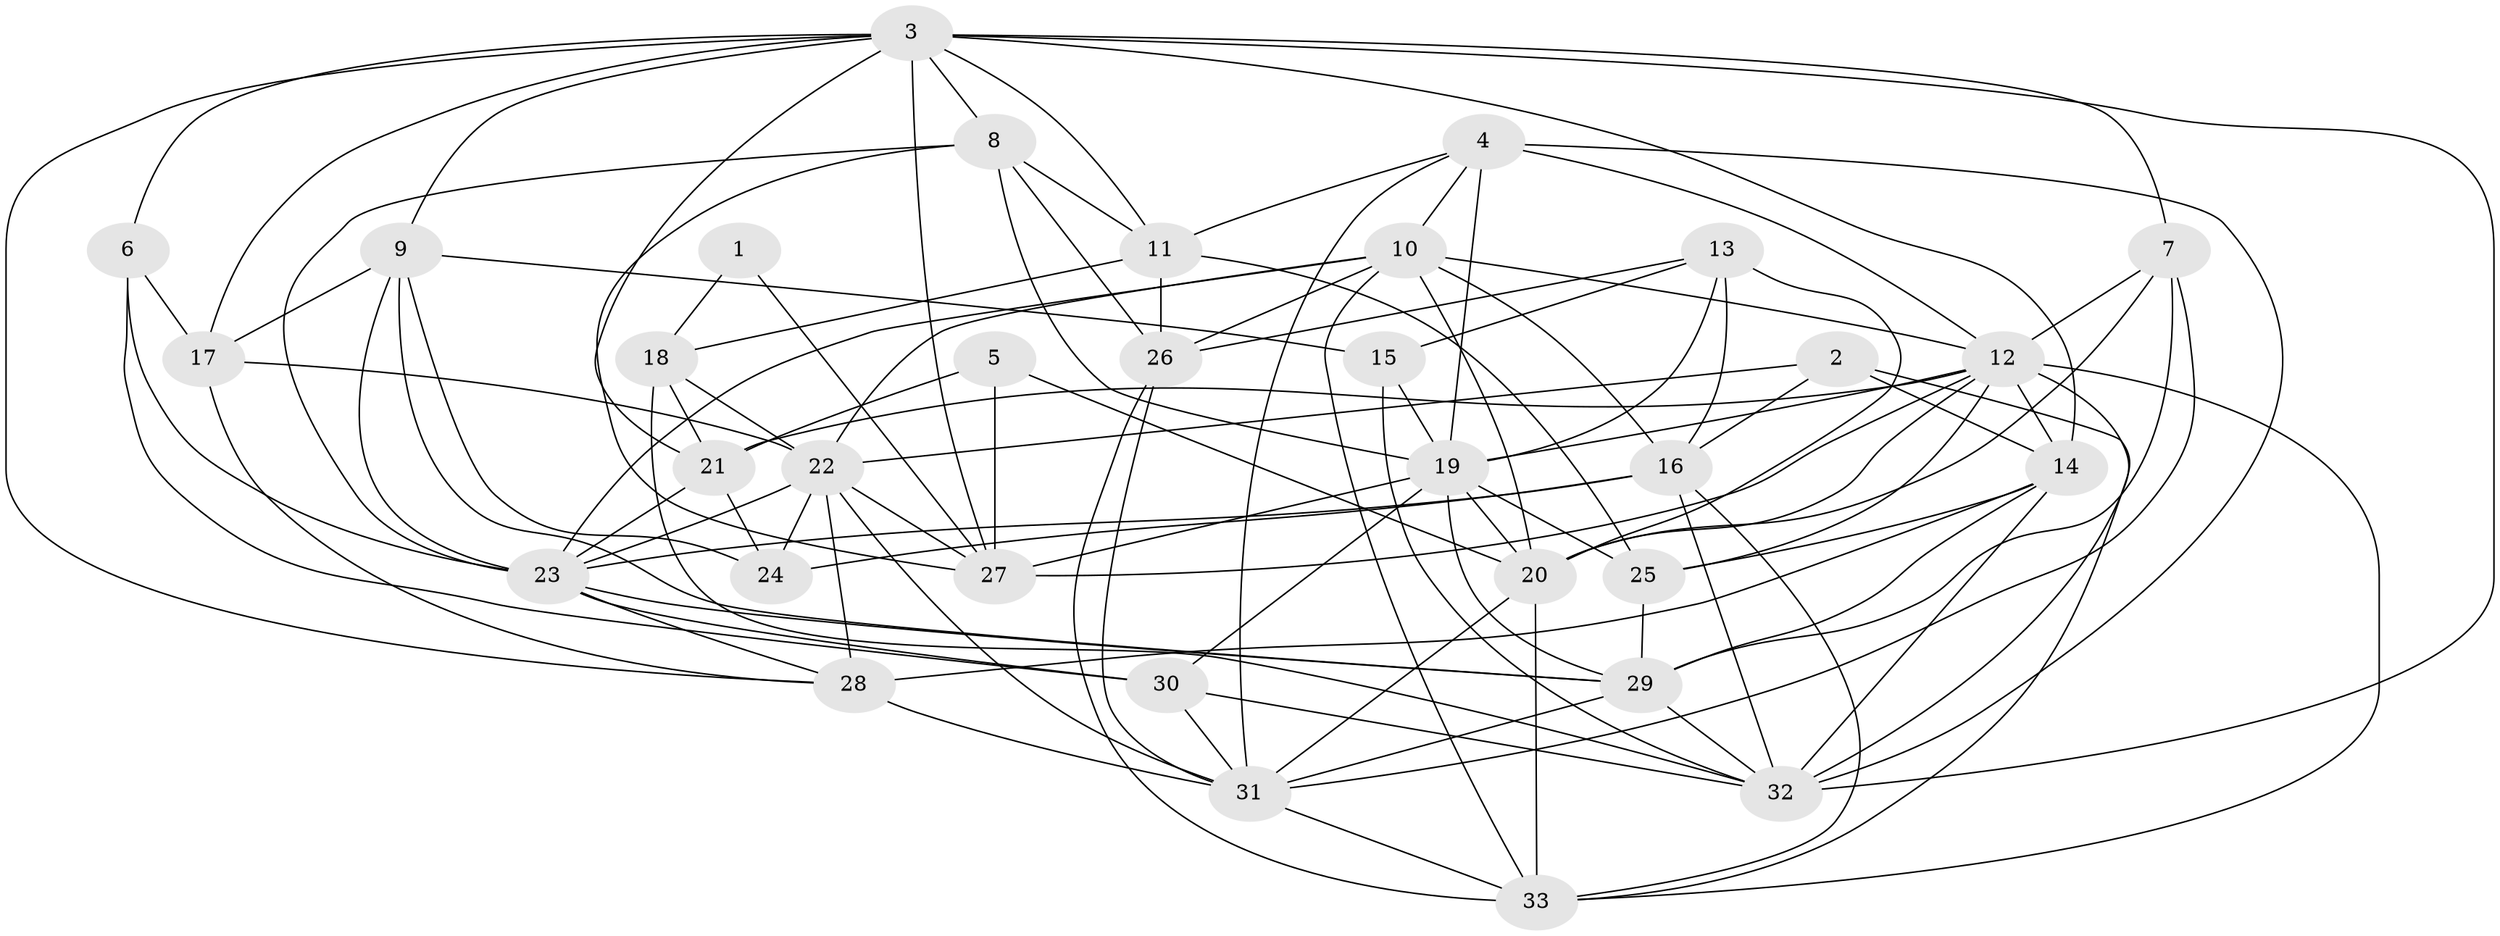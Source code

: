 // original degree distribution, {4: 0.29357798165137616, 5: 0.1926605504587156, 3: 0.24770642201834864, 7: 0.07339449541284404, 6: 0.05504587155963303, 2: 0.13761467889908258}
// Generated by graph-tools (version 1.1) at 2025/37/03/04/25 23:37:10]
// undirected, 33 vertices, 107 edges
graph export_dot {
  node [color=gray90,style=filled];
  1;
  2;
  3;
  4;
  5;
  6;
  7;
  8;
  9;
  10;
  11;
  12;
  13;
  14;
  15;
  16;
  17;
  18;
  19;
  20;
  21;
  22;
  23;
  24;
  25;
  26;
  27;
  28;
  29;
  30;
  31;
  32;
  33;
  1 -- 18 [weight=1.0];
  1 -- 27 [weight=2.0];
  2 -- 14 [weight=1.0];
  2 -- 16 [weight=1.0];
  2 -- 22 [weight=1.0];
  2 -- 33 [weight=2.0];
  3 -- 6 [weight=1.0];
  3 -- 7 [weight=2.0];
  3 -- 8 [weight=1.0];
  3 -- 9 [weight=1.0];
  3 -- 11 [weight=1.0];
  3 -- 14 [weight=1.0];
  3 -- 17 [weight=2.0];
  3 -- 21 [weight=1.0];
  3 -- 27 [weight=1.0];
  3 -- 28 [weight=1.0];
  3 -- 32 [weight=1.0];
  4 -- 10 [weight=1.0];
  4 -- 11 [weight=2.0];
  4 -- 12 [weight=1.0];
  4 -- 19 [weight=3.0];
  4 -- 31 [weight=2.0];
  4 -- 32 [weight=1.0];
  5 -- 20 [weight=1.0];
  5 -- 21 [weight=1.0];
  5 -- 27 [weight=1.0];
  6 -- 17 [weight=1.0];
  6 -- 23 [weight=1.0];
  6 -- 30 [weight=1.0];
  7 -- 12 [weight=1.0];
  7 -- 20 [weight=1.0];
  7 -- 29 [weight=2.0];
  7 -- 31 [weight=1.0];
  8 -- 11 [weight=1.0];
  8 -- 19 [weight=1.0];
  8 -- 23 [weight=1.0];
  8 -- 26 [weight=1.0];
  8 -- 27 [weight=2.0];
  9 -- 15 [weight=1.0];
  9 -- 17 [weight=1.0];
  9 -- 23 [weight=1.0];
  9 -- 24 [weight=1.0];
  9 -- 29 [weight=2.0];
  10 -- 12 [weight=1.0];
  10 -- 16 [weight=1.0];
  10 -- 20 [weight=1.0];
  10 -- 22 [weight=1.0];
  10 -- 23 [weight=1.0];
  10 -- 26 [weight=1.0];
  10 -- 33 [weight=1.0];
  11 -- 18 [weight=1.0];
  11 -- 25 [weight=1.0];
  11 -- 26 [weight=1.0];
  12 -- 14 [weight=1.0];
  12 -- 19 [weight=1.0];
  12 -- 20 [weight=3.0];
  12 -- 21 [weight=1.0];
  12 -- 25 [weight=1.0];
  12 -- 27 [weight=1.0];
  12 -- 32 [weight=1.0];
  12 -- 33 [weight=1.0];
  13 -- 15 [weight=2.0];
  13 -- 16 [weight=1.0];
  13 -- 19 [weight=1.0];
  13 -- 20 [weight=2.0];
  13 -- 26 [weight=1.0];
  14 -- 25 [weight=1.0];
  14 -- 28 [weight=3.0];
  14 -- 29 [weight=1.0];
  14 -- 32 [weight=1.0];
  15 -- 19 [weight=2.0];
  15 -- 32 [weight=1.0];
  16 -- 23 [weight=1.0];
  16 -- 24 [weight=1.0];
  16 -- 32 [weight=2.0];
  16 -- 33 [weight=1.0];
  17 -- 22 [weight=2.0];
  17 -- 28 [weight=1.0];
  18 -- 21 [weight=1.0];
  18 -- 22 [weight=1.0];
  18 -- 32 [weight=1.0];
  19 -- 20 [weight=2.0];
  19 -- 25 [weight=1.0];
  19 -- 27 [weight=1.0];
  19 -- 29 [weight=1.0];
  19 -- 30 [weight=1.0];
  20 -- 31 [weight=1.0];
  20 -- 33 [weight=1.0];
  21 -- 23 [weight=1.0];
  21 -- 24 [weight=2.0];
  22 -- 23 [weight=1.0];
  22 -- 24 [weight=1.0];
  22 -- 27 [weight=2.0];
  22 -- 28 [weight=2.0];
  22 -- 31 [weight=1.0];
  23 -- 28 [weight=1.0];
  23 -- 29 [weight=1.0];
  23 -- 30 [weight=1.0];
  25 -- 29 [weight=2.0];
  26 -- 31 [weight=1.0];
  26 -- 33 [weight=1.0];
  28 -- 31 [weight=2.0];
  29 -- 31 [weight=1.0];
  29 -- 32 [weight=1.0];
  30 -- 31 [weight=1.0];
  30 -- 32 [weight=1.0];
  31 -- 33 [weight=2.0];
}
